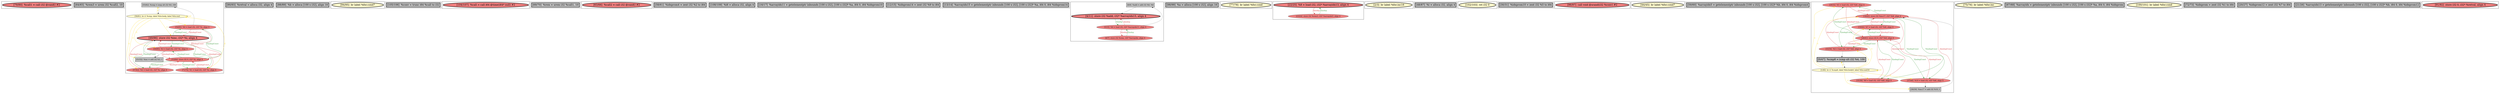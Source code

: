 
digraph G {





subgraph cluster33 {


node198 [penwidth=3.0,fontsize=20,fillcolor=lightcoral,label="[79/80]  %call1 = call i32 @rand() #2",shape=ellipse,style=filled ]



}

subgraph cluster27 {


node184 [penwidth=3.0,fontsize=20,fillcolor=grey,label="[64/65]  %rem3 = urem i32 %call2, 10",shape=rectangle,style=filled ]



}

subgraph cluster28 {


node193 [fillcolor=grey,label="[55/82]  %cmp = icmp ult i32 %0, 100",shape=rectangle,style=filled ]
node192 [fillcolor=lemonchiffon,label="[56/81]  br i1 %cmp, label %for.body, label %for.end",shape=ellipse,style=filled ]
node191 [fillcolor=lightcoral,label="[50/85]  %3 = load i32, i32* %i, align 4",shape=ellipse,style=filled ]
node185 [fillcolor=grey,label="[51/52]  %inc = add i32 %3, 1",shape=rectangle,style=filled ]
node187 [fillcolor=lightcoral,label="[71/74]  %1 = load i32, i32* %i, align 4",shape=ellipse,style=filled ]
node189 [fillcolor=lightcoral,label="[53/84]  store i32 0, i32* %i, align 4",shape=ellipse,style=filled ]
node188 [penwidth=3.0,fontsize=20,fillcolor=lightcoral,label="[49/86]  store i32 %inc, i32* %i, align 4",shape=ellipse,style=filled ]
node186 [fillcolor=lightcoral,label="[57/62]  %2 = load i32, i32* %i, align 4",shape=ellipse,style=filled ]
node190 [fillcolor=lightcoral,label="[54/83]  %0 = load i32, i32* %i, align 4",shape=ellipse,style=filled ]

node190->node193 [style=solid,color=black,label="",penwidth=0.5,fontcolor=black ]
node187->node188 [style=solid,color=firebrick3,label="A|indep|Const",penwidth=1.0,fontcolor=firebrick3 ]
node192->node193 [style=solid,color=gold,label="C",penwidth=1.0,fontcolor=gold ]
node188->node187 [style=solid,color=forestgreen,label="T|indep|Const",penwidth=1.0,fontcolor=forestgreen ]
node193->node192 [style=solid,color=black,label="",penwidth=0.5,fontcolor=black ]
node189->node191 [style=solid,color=forestgreen,label="T|indep|Const",penwidth=1.0,fontcolor=forestgreen ]
node191->node189 [style=solid,color=firebrick3,label="A|indep|Const",penwidth=1.0,fontcolor=firebrick3 ]
node190->node189 [style=solid,color=firebrick3,label="A|indep|Const",penwidth=1.0,fontcolor=firebrick3 ]
node189->node190 [style=solid,color=forestgreen,label="T|indep|Const",penwidth=1.0,fontcolor=forestgreen ]
node190->node188 [style=solid,color=firebrick3,label="A|indep|Const",penwidth=1.0,fontcolor=firebrick3 ]
node192->node192 [style=solid,color=gold,label="C",penwidth=1.0,fontcolor=gold ]
node192->node186 [style=solid,color=gold,label="C",penwidth=1.0,fontcolor=gold ]
node185->node188 [style=solid,color=black,label="",penwidth=0.5,fontcolor=black ]
node188->node190 [style=solid,color=forestgreen,label="T|indep|Const",penwidth=1.0,fontcolor=forestgreen ]
node188->node191 [style=solid,color=forestgreen,label="T|indep|Const",penwidth=1.0,fontcolor=forestgreen ]
node187->node189 [style=solid,color=firebrick3,label="A|indep|Const",penwidth=1.0,fontcolor=firebrick3 ]
node192->node185 [style=solid,color=gold,label="C",penwidth=1.0,fontcolor=gold ]
node192->node188 [style=solid,color=gold,label="C",penwidth=1.0,fontcolor=gold ]
node192->node190 [style=solid,color=gold,label="C",penwidth=1.0,fontcolor=gold ]
node191->node188 [style=solid,color=firebrick3,label="A|indep|Const",penwidth=1.0,fontcolor=firebrick3 ]
node191->node185 [style=solid,color=black,label="",penwidth=0.5,fontcolor=black ]
node189->node187 [style=solid,color=forestgreen,label="T|indep|Const",penwidth=1.0,fontcolor=forestgreen ]
node186->node189 [style=solid,color=firebrick3,label="A|indep|Const",penwidth=1.0,fontcolor=firebrick3 ]
node192->node187 [style=solid,color=gold,label="C",penwidth=1.0,fontcolor=gold ]
node192->node191 [style=solid,color=gold,label="C",penwidth=1.0,fontcolor=gold ]
node189->node186 [style=solid,color=forestgreen,label="T|indep|Const",penwidth=1.0,fontcolor=forestgreen ]
node188->node186 [style=solid,color=forestgreen,label="T|indep|Const",penwidth=1.0,fontcolor=forestgreen ]
node186->node188 [style=solid,color=firebrick3,label="A|indep|Const",penwidth=1.0,fontcolor=firebrick3 ]


}

subgraph cluster26 {


node183 [penwidth=3.0,fontsize=20,fillcolor=grey,label="[90/93]  %retval = alloca i32, align 4",shape=rectangle,style=filled ]



}

subgraph cluster29 {


node194 [penwidth=3.0,fontsize=20,fillcolor=grey,label="[88/89]  %b = alloca [100 x i32], align 16",shape=rectangle,style=filled ]



}

subgraph cluster25 {


node182 [penwidth=3.0,fontsize=20,fillcolor=lemonchiffon,label="[94/95]  br label %for.cond7",shape=ellipse,style=filled ]



}

subgraph cluster24 {


node181 [penwidth=3.0,fontsize=20,fillcolor=grey,label="[105/106]  %conv = trunc i64 %call to i32",shape=rectangle,style=filled ]



}

subgraph cluster22 {


node179 [penwidth=3.0,fontsize=20,fillcolor=lightcoral,label="[104/107]  %call = call i64 @time(i64* null) #2",shape=ellipse,style=filled ]



}

subgraph cluster20 {


node177 [penwidth=3.0,fontsize=20,fillcolor=grey,label="[69/70]  %rem = urem i32 %call1, 10",shape=rectangle,style=filled ]



}

subgraph cluster18 {


node175 [penwidth=3.0,fontsize=20,fillcolor=lightcoral,label="[63/66]  %call2 = call i32 @rand() #2",shape=ellipse,style=filled ]



}

subgraph cluster16 {


node173 [penwidth=3.0,fontsize=20,fillcolor=grey,label="[58/61]  %idxprom4 = zext i32 %2 to i64",shape=rectangle,style=filled ]



}

subgraph cluster17 {


node174 [penwidth=3.0,fontsize=20,fillcolor=grey,label="[108/109]  %i6 = alloca i32, align 4",shape=rectangle,style=filled ]



}

subgraph cluster4 {


node151 [penwidth=3.0,fontsize=20,fillcolor=grey,label="[16/17]  %arrayidx11 = getelementptr inbounds [100 x i32], [100 x i32]* %a, i64 0, i64 %idxprom10",shape=rectangle,style=filled ]



}

subgraph cluster3 {


node150 [penwidth=3.0,fontsize=20,fillcolor=grey,label="[12/15]  %idxprom14 = zext i32 %9 to i64",shape=rectangle,style=filled ]



}

subgraph cluster2 {


node149 [penwidth=3.0,fontsize=20,fillcolor=grey,label="[13/14]  %arrayidx15 = getelementptr inbounds [100 x i32], [100 x i32]* %a, i64 0, i64 %idxprom14",shape=rectangle,style=filled ]



}

subgraph cluster1 {


node148 [fillcolor=grey,label="[8/9]  %add = add i32 %6, %8",shape=rectangle,style=filled ]
node147 [penwidth=3.0,fontsize=20,fillcolor=lightcoral,label="[4/11]  store i32 %add, i32* %arrayidx15, align 4",shape=ellipse,style=filled ]
node145 [fillcolor=lightcoral,label="[6/7]  store i32 %rem, i32* %arrayidx, align 4",shape=ellipse,style=filled ]
node146 [fillcolor=lightcoral,label="[5/10]  %6 = load i32, i32* %arrayidx11, align 4",shape=ellipse,style=filled ]

node146->node145 [style=solid,color=firebrick3,label="A|indep",penwidth=1.0,fontcolor=firebrick3 ]
node145->node146 [style=solid,color=forestgreen,label="T|indep",penwidth=1.0,fontcolor=forestgreen ]
node147->node146 [style=solid,color=forestgreen,label="T|indep",penwidth=1.0,fontcolor=forestgreen ]
node148->node147 [style=solid,color=black,label="",penwidth=0.5,fontcolor=black ]
node146->node147 [style=solid,color=firebrick3,label="A|indep",penwidth=1.0,fontcolor=firebrick3 ]
node146->node148 [style=solid,color=black,label="",penwidth=0.5,fontcolor=black ]


}

subgraph cluster12 {


node169 [penwidth=3.0,fontsize=20,fillcolor=grey,label="[98/99]  %a = alloca [100 x i32], align 16",shape=rectangle,style=filled ]



}

subgraph cluster32 {


node197 [penwidth=3.0,fontsize=20,fillcolor=lemonchiffon,label="[77/78]  br label %for.cond",shape=ellipse,style=filled ]



}

subgraph cluster5 {


node153 [penwidth=3.0,fontsize=20,fillcolor=lightcoral,label="[22/25]  %8 = load i32, i32* %arrayidx13, align 4",shape=ellipse,style=filled ]
node152 [fillcolor=lightcoral,label="[23/24]  store i32 %rem3, i32* %arrayidx5, align 4",shape=ellipse,style=filled ]

node152->node153 [style=solid,color=forestgreen,label="T|indep",penwidth=1.0,fontcolor=forestgreen ]
node153->node152 [style=solid,color=firebrick3,label="A|indep",penwidth=1.0,fontcolor=firebrick3 ]


}

subgraph cluster0 {


node144 [penwidth=3.0,fontsize=20,fillcolor=lemonchiffon,label="[2/3]  br label %for.inc16",shape=ellipse,style=filled ]



}

subgraph cluster31 {


node196 [penwidth=3.0,fontsize=20,fillcolor=grey,label="[48/87]  %i = alloca i32, align 4",shape=rectangle,style=filled ]



}

subgraph cluster30 {


node195 [penwidth=3.0,fontsize=20,fillcolor=lemonchiffon,label="[102/103]  ret i32 0",shape=ellipse,style=filled ]



}

subgraph cluster6 {


node154 [penwidth=3.0,fontsize=20,fillcolor=grey,label="[30/31]  %idxprom10 = zext i32 %5 to i64",shape=rectangle,style=filled ]



}

subgraph cluster14 {


node171 [penwidth=3.0,fontsize=20,fillcolor=lightcoral,label="[96/97]  call void @srand(i32 %conv) #2",shape=ellipse,style=filled ]



}

subgraph cluster7 {


node155 [penwidth=3.0,fontsize=20,fillcolor=lemonchiffon,label="[44/45]  br label %for.cond7",shape=ellipse,style=filled ]



}

subgraph cluster23 {


node180 [penwidth=3.0,fontsize=20,fillcolor=grey,label="[59/60]  %arrayidx5 = getelementptr inbounds [100 x i32], [100 x i32]* %b, i64 0, i64 %idxprom4",shape=rectangle,style=filled ]



}

subgraph cluster8 {


node165 [fillcolor=lightcoral,label="[29/32]  %5 = load i32, i32* %i6, align 4",shape=ellipse,style=filled ]
node163 [fillcolor=lightcoral,label="[18/43]  store i32 %inc17, i32* %i6, align 4",shape=ellipse,style=filled ]
node162 [fillcolor=lightcoral,label="[28/41]  store i32 0, i32* %i6, align 4",shape=ellipse,style=filled ]
node157 [fillcolor=lightcoral,label="[37/40]  %10 = load i32, i32* %i6, align 4",shape=ellipse,style=filled ]
node156 [fillcolor=grey,label="[38/39]  %inc17 = add i32 %10, 1",shape=rectangle,style=filled ]
node161 [fillcolor=lightcoral,label="[33/34]  %4 = load i32, i32* %i6, align 4",shape=ellipse,style=filled ]
node160 [penwidth=3.0,fontsize=20,fillcolor=grey,label="[0/47]  %cmp8 = icmp ult i32 %4, 100",shape=rectangle,style=filled ]
node158 [fillcolor=lemonchiffon,label="[1/46]  br i1 %cmp8, label %for.body9, label %for.end18",shape=ellipse,style=filled ]
node164 [fillcolor=lightcoral,label="[35/36]  %9 = load i32, i32* %i6, align 4",shape=ellipse,style=filled ]
node159 [fillcolor=lightcoral,label="[19/42]  %7 = load i32, i32* %i6, align 4",shape=ellipse,style=filled ]

node159->node163 [style=solid,color=firebrick3,label="A|indep|Const",penwidth=1.0,fontcolor=firebrick3 ]
node163->node159 [style=solid,color=forestgreen,label="T|indep|Const",penwidth=1.0,fontcolor=forestgreen ]
node158->node165 [style=solid,color=gold,label="C",penwidth=1.0,fontcolor=gold ]
node159->node162 [style=solid,color=firebrick3,label="A|indep|Const",penwidth=1.0,fontcolor=firebrick3 ]
node161->node162 [style=solid,color=firebrick3,label="A|indep|Const",penwidth=1.0,fontcolor=firebrick3 ]
node158->node160 [style=solid,color=gold,label="C",penwidth=1.0,fontcolor=gold ]
node158->node159 [style=solid,color=gold,label="C",penwidth=1.0,fontcolor=gold ]
node162->node164 [style=solid,color=forestgreen,label="T|indep|Const",penwidth=1.0,fontcolor=forestgreen ]
node162->node159 [style=solid,color=forestgreen,label="T|indep|Const",penwidth=1.0,fontcolor=forestgreen ]
node164->node162 [style=solid,color=firebrick3,label="A|indep|Const",penwidth=1.0,fontcolor=firebrick3 ]
node157->node156 [style=solid,color=black,label="",penwidth=0.5,fontcolor=black ]
node158->node163 [style=solid,color=gold,label="C",penwidth=1.0,fontcolor=gold ]
node158->node158 [style=solid,color=gold,label="C",penwidth=1.0,fontcolor=gold ]
node163->node161 [style=solid,color=forestgreen,label="T|indep|Const",penwidth=1.0,fontcolor=forestgreen ]
node156->node163 [style=solid,color=black,label="",penwidth=0.5,fontcolor=black ]
node165->node162 [style=solid,color=firebrick3,label="A|indep|Const",penwidth=1.0,fontcolor=firebrick3 ]
node160->node158 [style=solid,color=black,label="",penwidth=0.5,fontcolor=black ]
node163->node164 [style=solid,color=forestgreen,label="T|indep|Const",penwidth=1.0,fontcolor=forestgreen ]
node158->node161 [style=solid,color=gold,label="C",penwidth=1.0,fontcolor=gold ]
node165->node163 [style=solid,color=firebrick3,label="A|indep|Const",penwidth=1.0,fontcolor=firebrick3 ]
node164->node163 [style=solid,color=firebrick3,label="A|indep|Const",penwidth=1.0,fontcolor=firebrick3 ]
node161->node160 [style=solid,color=black,label="",penwidth=0.5,fontcolor=black ]
node162->node161 [style=solid,color=forestgreen,label="T|indep|Const",penwidth=1.0,fontcolor=forestgreen ]
node157->node163 [style=solid,color=firebrick3,label="A|indep|Const",penwidth=1.0,fontcolor=firebrick3 ]
node158->node164 [style=solid,color=gold,label="C",penwidth=1.0,fontcolor=gold ]
node158->node156 [style=solid,color=gold,label="C",penwidth=1.0,fontcolor=gold ]
node161->node163 [style=solid,color=firebrick3,label="A|indep|Const",penwidth=1.0,fontcolor=firebrick3 ]
node157->node162 [style=solid,color=firebrick3,label="A|indep|Const",penwidth=1.0,fontcolor=firebrick3 ]
node162->node165 [style=solid,color=forestgreen,label="T|indep|Const",penwidth=1.0,fontcolor=forestgreen ]
node162->node157 [style=solid,color=forestgreen,label="T|indep|Const",penwidth=1.0,fontcolor=forestgreen ]
node163->node165 [style=solid,color=forestgreen,label="T|indep|Const",penwidth=1.0,fontcolor=forestgreen ]
node158->node157 [style=solid,color=gold,label="C",penwidth=1.0,fontcolor=gold ]
node163->node157 [style=solid,color=forestgreen,label="T|indep|Const",penwidth=1.0,fontcolor=forestgreen ]


}

subgraph cluster21 {


node178 [penwidth=3.0,fontsize=20,fillcolor=lemonchiffon,label="[75/76]  br label %for.inc",shape=ellipse,style=filled ]



}

subgraph cluster9 {


node166 [penwidth=3.0,fontsize=20,fillcolor=grey,label="[67/68]  %arrayidx = getelementptr inbounds [100 x i32], [100 x i32]* %a, i64 0, i64 %idxprom",shape=rectangle,style=filled ]



}

subgraph cluster19 {


node176 [penwidth=3.0,fontsize=20,fillcolor=lemonchiffon,label="[100/101]  br label %for.cond",shape=ellipse,style=filled ]



}

subgraph cluster10 {


node167 [penwidth=3.0,fontsize=20,fillcolor=grey,label="[72/73]  %idxprom = zext i32 %1 to i64",shape=rectangle,style=filled ]



}

subgraph cluster11 {


node168 [penwidth=3.0,fontsize=20,fillcolor=grey,label="[20/27]  %idxprom12 = zext i32 %7 to i64",shape=rectangle,style=filled ]



}

subgraph cluster13 {


node170 [penwidth=3.0,fontsize=20,fillcolor=grey,label="[21/26]  %arrayidx13 = getelementptr inbounds [100 x i32], [100 x i32]* %b, i64 0, i64 %idxprom12",shape=rectangle,style=filled ]



}

subgraph cluster15 {


node172 [penwidth=3.0,fontsize=20,fillcolor=lightcoral,label="[91/92]  store i32 0, i32* %retval, align 4",shape=ellipse,style=filled ]



}

}
